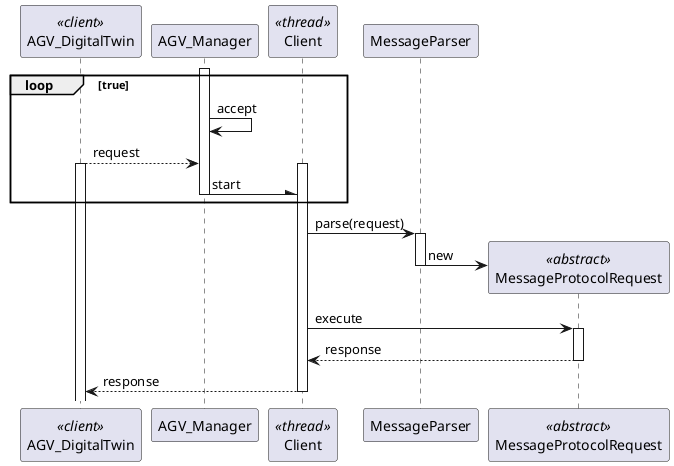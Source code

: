 @startuml
'https://plantuml.com/sequence-diagram

participant AGV_DigitalTwin <<client>>

loop true
activate AGV_Manager
AGV_Manager -> AGV_Manager: accept

AGV_DigitalTwin --> AGV_Manager: request
activate AGV_DigitalTwin
participant Client <<thread>>
activate Client
AGV_Manager -\ Client: start
deactivate AGV_Manager
end

Client -> MessageParser:parse(request)
activate MessageParser
create MessageProtocolRequest <<abstract>>
MessageParser -> MessageProtocolRequest:new
deactivate MessageParser
Client -> MessageProtocolRequest: execute
activate MessageProtocolRequest
MessageProtocolRequest --> Client: response
deactivate MessageProtocolRequest

Client --> AGV_DigitalTwin: response
deactivate Client

@enduml